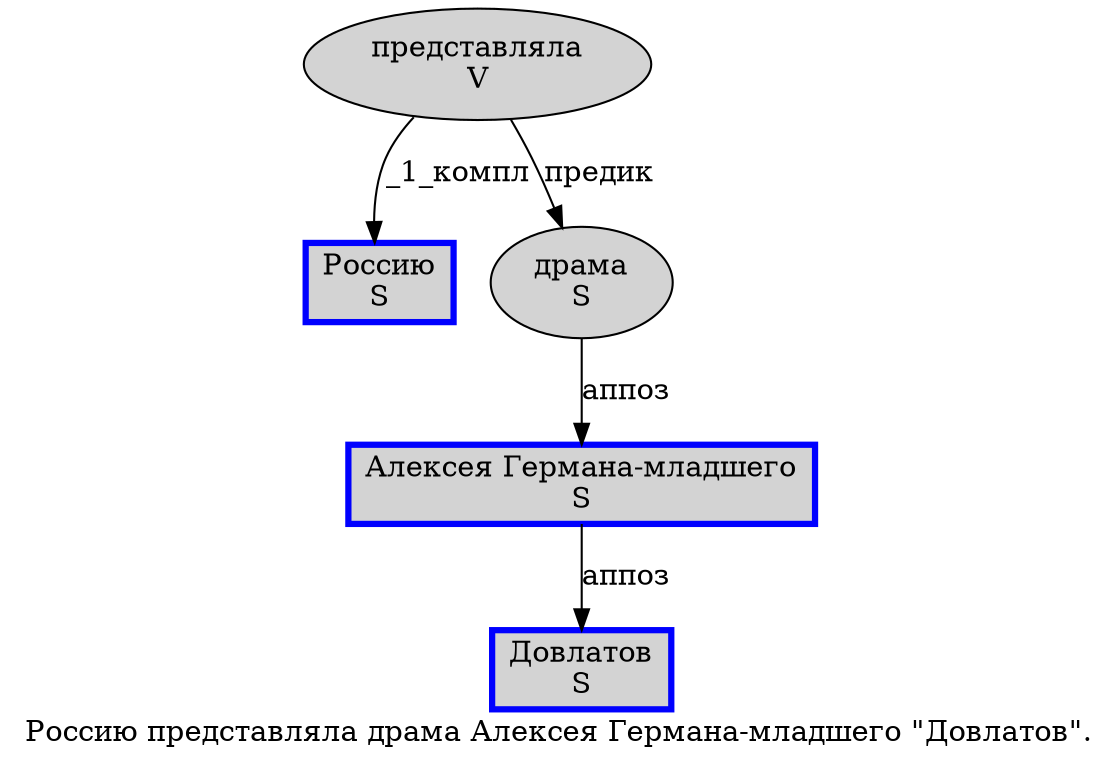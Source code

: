 digraph SENTENCE_1476 {
	graph [label="Россию представляла драма Алексея Германа-младшего \"Довлатов\"."]
	node [style=filled]
		0 [label="Россию
S" color=blue fillcolor=lightgray penwidth=3 shape=box]
		1 [label="представляла
V" color="" fillcolor=lightgray penwidth=1 shape=ellipse]
		2 [label="драма
S" color="" fillcolor=lightgray penwidth=1 shape=ellipse]
		3 [label="Алексея Германа-младшего
S" color=blue fillcolor=lightgray penwidth=3 shape=box]
		5 [label="Довлатов
S" color=blue fillcolor=lightgray penwidth=3 shape=box]
			2 -> 3 [label="аппоз"]
			3 -> 5 [label="аппоз"]
			1 -> 0 [label="_1_компл"]
			1 -> 2 [label="предик"]
}